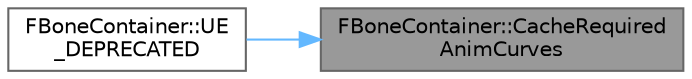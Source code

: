 digraph "FBoneContainer::CacheRequiredAnimCurves"
{
 // INTERACTIVE_SVG=YES
 // LATEX_PDF_SIZE
  bgcolor="transparent";
  edge [fontname=Helvetica,fontsize=10,labelfontname=Helvetica,labelfontsize=10];
  node [fontname=Helvetica,fontsize=10,shape=box,height=0.2,width=0.4];
  rankdir="RL";
  Node1 [id="Node000001",label="FBoneContainer::CacheRequired\lAnimCurves",height=0.2,width=0.4,color="gray40", fillcolor="grey60", style="filled", fontcolor="black",tooltip="Cache required Anim Curves."];
  Node1 -> Node2 [id="edge1_Node000001_Node000002",dir="back",color="steelblue1",style="solid",tooltip=" "];
  Node2 [id="Node000002",label="FBoneContainer::UE\l_DEPRECATED",height=0.2,width=0.4,color="grey40", fillcolor="white", style="filled",URL="$d2/d4f/structFBoneContainer.html#a94a9ab97958599f2bfbf619f40cb72cf",tooltip=" "];
}
